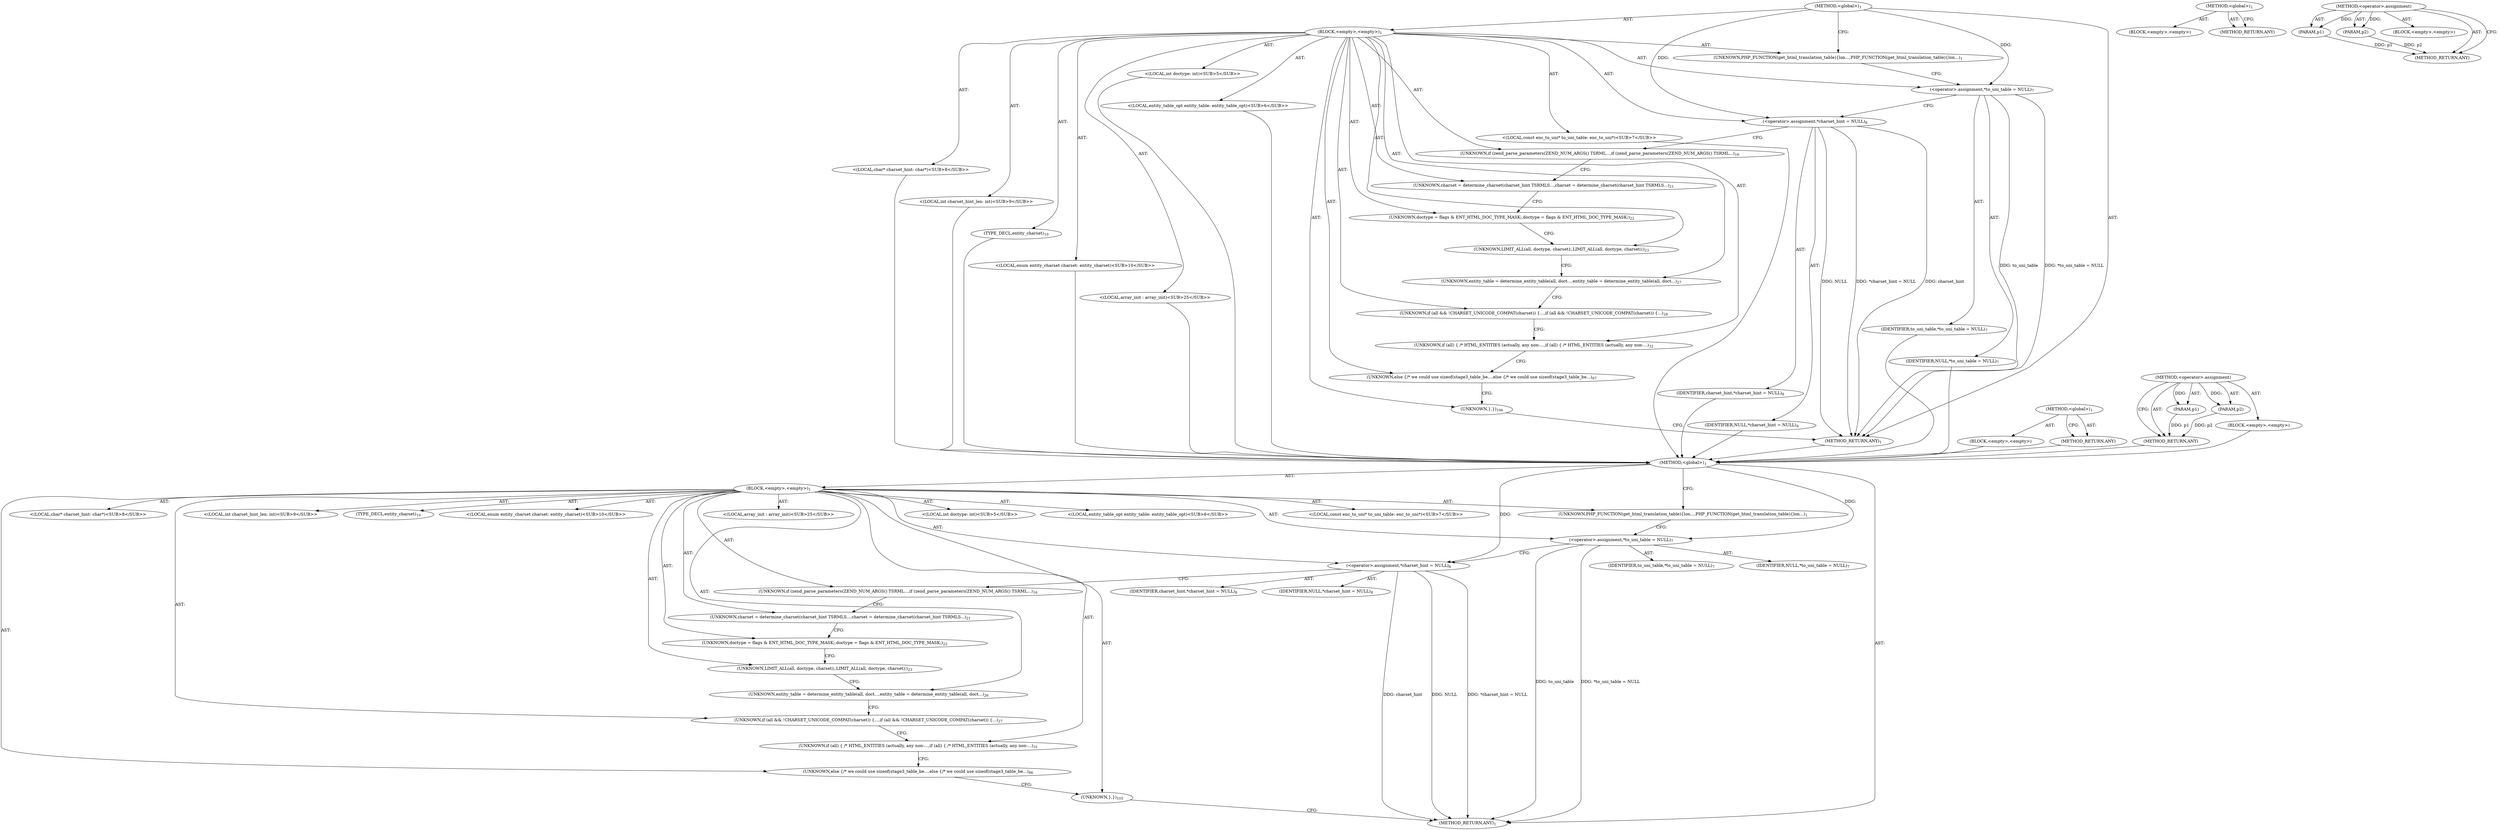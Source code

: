 digraph "&lt;operator&gt;.assignment" {
vulnerable_6 [label=<(METHOD,&lt;global&gt;)<SUB>1</SUB>>];
vulnerable_7 [label=<(BLOCK,&lt;empty&gt;,&lt;empty&gt;)<SUB>1</SUB>>];
vulnerable_8 [label=<(UNKNOWN,PHP_FUNCTION(get_html_translation_table)
{
	lon...,PHP_FUNCTION(get_html_translation_table)
{
	lon...)<SUB>1</SUB>>];
vulnerable_9 [label="<(LOCAL,int doctype: int)<SUB>5</SUB>>"];
vulnerable_10 [label="<(LOCAL,entity_table_opt entity_table: entity_table_opt)<SUB>6</SUB>>"];
vulnerable_11 [label="<(LOCAL,const enc_to_uni* to_uni_table: enc_to_uni*)<SUB>7</SUB>>"];
vulnerable_12 [label=<(&lt;operator&gt;.assignment,*to_uni_table = NULL)<SUB>7</SUB>>];
vulnerable_13 [label=<(IDENTIFIER,to_uni_table,*to_uni_table = NULL)<SUB>7</SUB>>];
vulnerable_14 [label=<(IDENTIFIER,NULL,*to_uni_table = NULL)<SUB>7</SUB>>];
vulnerable_15 [label="<(LOCAL,char* charset_hint: char*)<SUB>8</SUB>>"];
vulnerable_16 [label=<(&lt;operator&gt;.assignment,*charset_hint = NULL)<SUB>8</SUB>>];
vulnerable_17 [label=<(IDENTIFIER,charset_hint,*charset_hint = NULL)<SUB>8</SUB>>];
vulnerable_18 [label=<(IDENTIFIER,NULL,*charset_hint = NULL)<SUB>8</SUB>>];
vulnerable_19 [label="<(LOCAL,int charset_hint_len: int)<SUB>9</SUB>>"];
vulnerable_20 [label=<(TYPE_DECL,entity_charset)<SUB>10</SUB>>];
vulnerable_21 [label="<(LOCAL,enum entity_charset charset: entity_charset)<SUB>10</SUB>>"];
vulnerable_22 [label=<(UNKNOWN,if (zend_parse_parameters(ZEND_NUM_ARGS() TSRML...,if (zend_parse_parameters(ZEND_NUM_ARGS() TSRML...)<SUB>16</SUB>>];
vulnerable_23 [label=<(UNKNOWN,charset = determine_charset(charset_hint TSRMLS...,charset = determine_charset(charset_hint TSRMLS...)<SUB>21</SUB>>];
vulnerable_24 [label=<(UNKNOWN,doctype = flags &amp; ENT_HTML_DOC_TYPE_MASK;,doctype = flags &amp; ENT_HTML_DOC_TYPE_MASK;)<SUB>22</SUB>>];
vulnerable_25 [label=<(UNKNOWN,LIMIT_ALL(all, doctype, charset);,LIMIT_ALL(all, doctype, charset);)<SUB>23</SUB>>];
vulnerable_26 [label="<(LOCAL,array_init : array_init)<SUB>25</SUB>>"];
vulnerable_27 [label=<(UNKNOWN,entity_table = determine_entity_table(all, doct...,entity_table = determine_entity_table(all, doct...)<SUB>26</SUB>>];
vulnerable_28 [label=<(UNKNOWN,if (all &amp;&amp; !CHARSET_UNICODE_COMPAT(charset)) {
...,if (all &amp;&amp; !CHARSET_UNICODE_COMPAT(charset)) {
...)<SUB>27</SUB>>];
vulnerable_29 [label=<(UNKNOWN,if (all) { /* HTML_ENTITIES (actually, any non-...,if (all) { /* HTML_ENTITIES (actually, any non-...)<SUB>31</SUB>>];
vulnerable_30 [label=<(UNKNOWN,else {
		/* we could use sizeof(stage3_table_be...,else {
		/* we could use sizeof(stage3_table_be...)<SUB>86</SUB>>];
vulnerable_31 [label=<(UNKNOWN,},})<SUB>105</SUB>>];
vulnerable_32 [label=<(METHOD_RETURN,ANY)<SUB>1</SUB>>];
vulnerable_50 [label=<(METHOD,&lt;global&gt;)<SUB>1</SUB>>];
vulnerable_51 [label=<(BLOCK,&lt;empty&gt;,&lt;empty&gt;)>];
vulnerable_52 [label=<(METHOD_RETURN,ANY)>];
vulnerable_56 [label=<(METHOD,&lt;operator&gt;.assignment)>];
vulnerable_57 [label=<(PARAM,p1)>];
vulnerable_58 [label=<(PARAM,p2)>];
vulnerable_59 [label=<(BLOCK,&lt;empty&gt;,&lt;empty&gt;)>];
vulnerable_60 [label=<(METHOD_RETURN,ANY)>];
fixed_6 [label=<(METHOD,&lt;global&gt;)<SUB>1</SUB>>];
fixed_7 [label=<(BLOCK,&lt;empty&gt;,&lt;empty&gt;)<SUB>1</SUB>>];
fixed_8 [label=<(UNKNOWN,PHP_FUNCTION(get_html_translation_table)
{
	lon...,PHP_FUNCTION(get_html_translation_table)
{
	lon...)<SUB>1</SUB>>];
fixed_9 [label="<(LOCAL,int doctype: int)<SUB>5</SUB>>"];
fixed_10 [label="<(LOCAL,entity_table_opt entity_table: entity_table_opt)<SUB>6</SUB>>"];
fixed_11 [label="<(LOCAL,const enc_to_uni* to_uni_table: enc_to_uni*)<SUB>7</SUB>>"];
fixed_12 [label=<(&lt;operator&gt;.assignment,*to_uni_table = NULL)<SUB>7</SUB>>];
fixed_13 [label=<(IDENTIFIER,to_uni_table,*to_uni_table = NULL)<SUB>7</SUB>>];
fixed_14 [label=<(IDENTIFIER,NULL,*to_uni_table = NULL)<SUB>7</SUB>>];
fixed_15 [label="<(LOCAL,char* charset_hint: char*)<SUB>8</SUB>>"];
fixed_16 [label=<(&lt;operator&gt;.assignment,*charset_hint = NULL)<SUB>8</SUB>>];
fixed_17 [label=<(IDENTIFIER,charset_hint,*charset_hint = NULL)<SUB>8</SUB>>];
fixed_18 [label=<(IDENTIFIER,NULL,*charset_hint = NULL)<SUB>8</SUB>>];
fixed_19 [label="<(LOCAL,int charset_hint_len: int)<SUB>9</SUB>>"];
fixed_20 [label=<(TYPE_DECL,entity_charset)<SUB>10</SUB>>];
fixed_21 [label="<(LOCAL,enum entity_charset charset: entity_charset)<SUB>10</SUB>>"];
fixed_22 [label=<(UNKNOWN,if (zend_parse_parameters(ZEND_NUM_ARGS() TSRML...,if (zend_parse_parameters(ZEND_NUM_ARGS() TSRML...)<SUB>16</SUB>>];
fixed_23 [label=<(UNKNOWN,charset = determine_charset(charset_hint TSRMLS...,charset = determine_charset(charset_hint TSRMLS...)<SUB>21</SUB>>];
fixed_24 [label=<(UNKNOWN,doctype = flags &amp; ENT_HTML_DOC_TYPE_MASK;,doctype = flags &amp; ENT_HTML_DOC_TYPE_MASK;)<SUB>22</SUB>>];
fixed_25 [label=<(UNKNOWN,LIMIT_ALL(all, doctype, charset);,LIMIT_ALL(all, doctype, charset);)<SUB>23</SUB>>];
fixed_26 [label="<(LOCAL,array_init : array_init)<SUB>25</SUB>>"];
fixed_27 [label=<(UNKNOWN,entity_table = determine_entity_table(all, doct...,entity_table = determine_entity_table(all, doct...)<SUB>27</SUB>>];
fixed_28 [label=<(UNKNOWN,if (all &amp;&amp; !CHARSET_UNICODE_COMPAT(charset)) {
...,if (all &amp;&amp; !CHARSET_UNICODE_COMPAT(charset)) {
...)<SUB>28</SUB>>];
fixed_29 [label=<(UNKNOWN,if (all) { /* HTML_ENTITIES (actually, any non-...,if (all) { /* HTML_ENTITIES (actually, any non-...)<SUB>32</SUB>>];
fixed_30 [label=<(UNKNOWN,else {
		/* we could use sizeof(stage3_table_be...,else {
		/* we could use sizeof(stage3_table_be...)<SUB>87</SUB>>];
fixed_31 [label=<(UNKNOWN,},})<SUB>106</SUB>>];
fixed_32 [label=<(METHOD_RETURN,ANY)<SUB>1</SUB>>];
fixed_50 [label=<(METHOD,&lt;global&gt;)<SUB>1</SUB>>];
fixed_51 [label=<(BLOCK,&lt;empty&gt;,&lt;empty&gt;)>];
fixed_52 [label=<(METHOD_RETURN,ANY)>];
fixed_56 [label=<(METHOD,&lt;operator&gt;.assignment)>];
fixed_57 [label=<(PARAM,p1)>];
fixed_58 [label=<(PARAM,p2)>];
fixed_59 [label=<(BLOCK,&lt;empty&gt;,&lt;empty&gt;)>];
fixed_60 [label=<(METHOD_RETURN,ANY)>];
vulnerable_6 -> vulnerable_7  [key=0, label="AST: "];
vulnerable_6 -> vulnerable_32  [key=0, label="AST: "];
vulnerable_6 -> vulnerable_8  [key=0, label="CFG: "];
vulnerable_6 -> vulnerable_12  [key=0, label="DDG: "];
vulnerable_6 -> vulnerable_16  [key=0, label="DDG: "];
vulnerable_7 -> vulnerable_8  [key=0, label="AST: "];
vulnerable_7 -> vulnerable_9  [key=0, label="AST: "];
vulnerable_7 -> vulnerable_10  [key=0, label="AST: "];
vulnerable_7 -> vulnerable_11  [key=0, label="AST: "];
vulnerable_7 -> vulnerable_12  [key=0, label="AST: "];
vulnerable_7 -> vulnerable_15  [key=0, label="AST: "];
vulnerable_7 -> vulnerable_16  [key=0, label="AST: "];
vulnerable_7 -> vulnerable_19  [key=0, label="AST: "];
vulnerable_7 -> vulnerable_20  [key=0, label="AST: "];
vulnerable_7 -> vulnerable_21  [key=0, label="AST: "];
vulnerable_7 -> vulnerable_22  [key=0, label="AST: "];
vulnerable_7 -> vulnerable_23  [key=0, label="AST: "];
vulnerable_7 -> vulnerable_24  [key=0, label="AST: "];
vulnerable_7 -> vulnerable_25  [key=0, label="AST: "];
vulnerable_7 -> vulnerable_26  [key=0, label="AST: "];
vulnerable_7 -> vulnerable_27  [key=0, label="AST: "];
vulnerable_7 -> vulnerable_28  [key=0, label="AST: "];
vulnerable_7 -> vulnerable_29  [key=0, label="AST: "];
vulnerable_7 -> vulnerable_30  [key=0, label="AST: "];
vulnerable_7 -> vulnerable_31  [key=0, label="AST: "];
vulnerable_8 -> vulnerable_12  [key=0, label="CFG: "];
vulnerable_12 -> vulnerable_13  [key=0, label="AST: "];
vulnerable_12 -> vulnerable_14  [key=0, label="AST: "];
vulnerable_12 -> vulnerable_16  [key=0, label="CFG: "];
vulnerable_12 -> vulnerable_32  [key=0, label="DDG: to_uni_table"];
vulnerable_12 -> vulnerable_32  [key=1, label="DDG: *to_uni_table = NULL"];
vulnerable_16 -> vulnerable_17  [key=0, label="AST: "];
vulnerable_16 -> vulnerable_18  [key=0, label="AST: "];
vulnerable_16 -> vulnerable_22  [key=0, label="CFG: "];
vulnerable_16 -> vulnerable_32  [key=0, label="DDG: charset_hint"];
vulnerable_16 -> vulnerable_32  [key=1, label="DDG: NULL"];
vulnerable_16 -> vulnerable_32  [key=2, label="DDG: *charset_hint = NULL"];
vulnerable_22 -> vulnerable_23  [key=0, label="CFG: "];
vulnerable_23 -> vulnerable_24  [key=0, label="CFG: "];
vulnerable_24 -> vulnerable_25  [key=0, label="CFG: "];
vulnerable_25 -> vulnerable_27  [key=0, label="CFG: "];
vulnerable_27 -> vulnerable_28  [key=0, label="CFG: "];
vulnerable_28 -> vulnerable_29  [key=0, label="CFG: "];
vulnerable_29 -> vulnerable_30  [key=0, label="CFG: "];
vulnerable_30 -> vulnerable_31  [key=0, label="CFG: "];
vulnerable_31 -> vulnerable_32  [key=0, label="CFG: "];
vulnerable_50 -> vulnerable_51  [key=0, label="AST: "];
vulnerable_50 -> vulnerable_52  [key=0, label="AST: "];
vulnerable_50 -> vulnerable_52  [key=1, label="CFG: "];
vulnerable_56 -> vulnerable_57  [key=0, label="AST: "];
vulnerable_56 -> vulnerable_57  [key=1, label="DDG: "];
vulnerable_56 -> vulnerable_59  [key=0, label="AST: "];
vulnerable_56 -> vulnerable_58  [key=0, label="AST: "];
vulnerable_56 -> vulnerable_58  [key=1, label="DDG: "];
vulnerable_56 -> vulnerable_60  [key=0, label="AST: "];
vulnerable_56 -> vulnerable_60  [key=1, label="CFG: "];
vulnerable_57 -> vulnerable_60  [key=0, label="DDG: p1"];
vulnerable_58 -> vulnerable_60  [key=0, label="DDG: p2"];
fixed_6 -> fixed_7  [key=0, label="AST: "];
fixed_6 -> fixed_32  [key=0, label="AST: "];
fixed_6 -> fixed_8  [key=0, label="CFG: "];
fixed_6 -> fixed_12  [key=0, label="DDG: "];
fixed_6 -> fixed_16  [key=0, label="DDG: "];
fixed_7 -> fixed_8  [key=0, label="AST: "];
fixed_7 -> fixed_9  [key=0, label="AST: "];
fixed_7 -> fixed_10  [key=0, label="AST: "];
fixed_7 -> fixed_11  [key=0, label="AST: "];
fixed_7 -> fixed_12  [key=0, label="AST: "];
fixed_7 -> fixed_15  [key=0, label="AST: "];
fixed_7 -> fixed_16  [key=0, label="AST: "];
fixed_7 -> fixed_19  [key=0, label="AST: "];
fixed_7 -> fixed_20  [key=0, label="AST: "];
fixed_7 -> fixed_21  [key=0, label="AST: "];
fixed_7 -> fixed_22  [key=0, label="AST: "];
fixed_7 -> fixed_23  [key=0, label="AST: "];
fixed_7 -> fixed_24  [key=0, label="AST: "];
fixed_7 -> fixed_25  [key=0, label="AST: "];
fixed_7 -> fixed_26  [key=0, label="AST: "];
fixed_7 -> fixed_27  [key=0, label="AST: "];
fixed_7 -> fixed_28  [key=0, label="AST: "];
fixed_7 -> fixed_29  [key=0, label="AST: "];
fixed_7 -> fixed_30  [key=0, label="AST: "];
fixed_7 -> fixed_31  [key=0, label="AST: "];
fixed_8 -> fixed_12  [key=0, label="CFG: "];
fixed_9 -> vulnerable_6  [key=0];
fixed_10 -> vulnerable_6  [key=0];
fixed_11 -> vulnerable_6  [key=0];
fixed_12 -> fixed_13  [key=0, label="AST: "];
fixed_12 -> fixed_14  [key=0, label="AST: "];
fixed_12 -> fixed_16  [key=0, label="CFG: "];
fixed_12 -> fixed_32  [key=0, label="DDG: to_uni_table"];
fixed_12 -> fixed_32  [key=1, label="DDG: *to_uni_table = NULL"];
fixed_13 -> vulnerable_6  [key=0];
fixed_14 -> vulnerable_6  [key=0];
fixed_15 -> vulnerable_6  [key=0];
fixed_16 -> fixed_17  [key=0, label="AST: "];
fixed_16 -> fixed_18  [key=0, label="AST: "];
fixed_16 -> fixed_22  [key=0, label="CFG: "];
fixed_16 -> fixed_32  [key=0, label="DDG: charset_hint"];
fixed_16 -> fixed_32  [key=1, label="DDG: NULL"];
fixed_16 -> fixed_32  [key=2, label="DDG: *charset_hint = NULL"];
fixed_17 -> vulnerable_6  [key=0];
fixed_18 -> vulnerable_6  [key=0];
fixed_19 -> vulnerable_6  [key=0];
fixed_20 -> vulnerable_6  [key=0];
fixed_21 -> vulnerable_6  [key=0];
fixed_22 -> fixed_23  [key=0, label="CFG: "];
fixed_23 -> fixed_24  [key=0, label="CFG: "];
fixed_24 -> fixed_25  [key=0, label="CFG: "];
fixed_25 -> fixed_27  [key=0, label="CFG: "];
fixed_26 -> vulnerable_6  [key=0];
fixed_27 -> fixed_28  [key=0, label="CFG: "];
fixed_28 -> fixed_29  [key=0, label="CFG: "];
fixed_29 -> fixed_30  [key=0, label="CFG: "];
fixed_30 -> fixed_31  [key=0, label="CFG: "];
fixed_31 -> fixed_32  [key=0, label="CFG: "];
fixed_32 -> vulnerable_6  [key=0];
fixed_50 -> fixed_51  [key=0, label="AST: "];
fixed_50 -> fixed_52  [key=0, label="AST: "];
fixed_50 -> fixed_52  [key=1, label="CFG: "];
fixed_51 -> vulnerable_6  [key=0];
fixed_52 -> vulnerable_6  [key=0];
fixed_56 -> fixed_57  [key=0, label="AST: "];
fixed_56 -> fixed_57  [key=1, label="DDG: "];
fixed_56 -> fixed_59  [key=0, label="AST: "];
fixed_56 -> fixed_58  [key=0, label="AST: "];
fixed_56 -> fixed_58  [key=1, label="DDG: "];
fixed_56 -> fixed_60  [key=0, label="AST: "];
fixed_56 -> fixed_60  [key=1, label="CFG: "];
fixed_57 -> fixed_60  [key=0, label="DDG: p1"];
fixed_58 -> fixed_60  [key=0, label="DDG: p2"];
fixed_59 -> vulnerable_6  [key=0];
fixed_60 -> vulnerable_6  [key=0];
}
